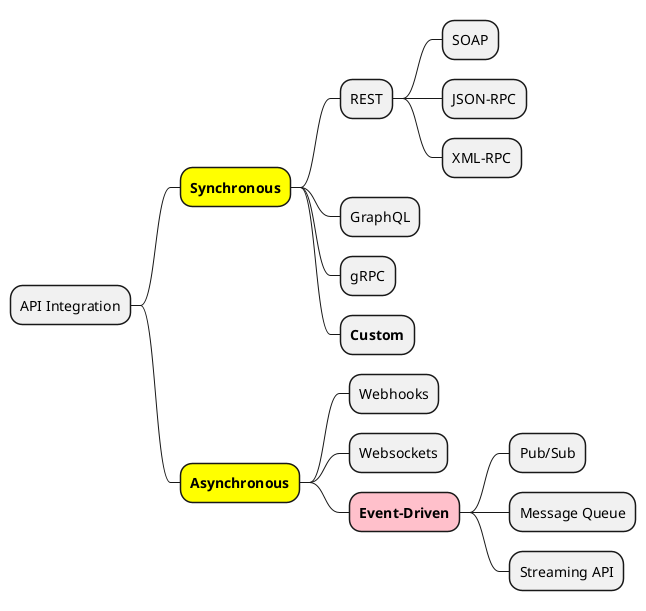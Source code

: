 @startmindmap
* API Integration
**[#yellow] **Synchronous**
*** REST
**** SOAP
**** JSON-RPC
**** XML-RPC
*** GraphQL
*** gRPC
*** **Custom**
**[#yellow] **Asynchronous**
*** Webhooks
*** Websockets
***[#pink] **Event-Driven**
**** Pub/Sub
**** Message Queue
**** Streaming API
@endmindmap
